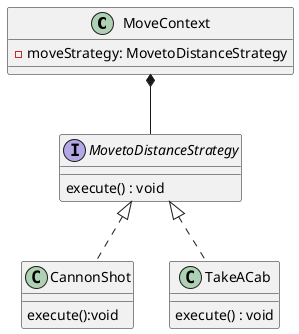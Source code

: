 @startuml
'https://plantuml.com/class-diagram

class MoveContext{
-moveStrategy: MovetoDistanceStrategy
}

interface MovetoDistanceStrategy{
 execute() : void
}

class CannonShot implements MovetoDistanceStrategy{
execute():void
}

class TakeACab implements MovetoDistanceStrategy{
execute() : void
}

MoveContext *-- MovetoDistanceStrategy


@enduml